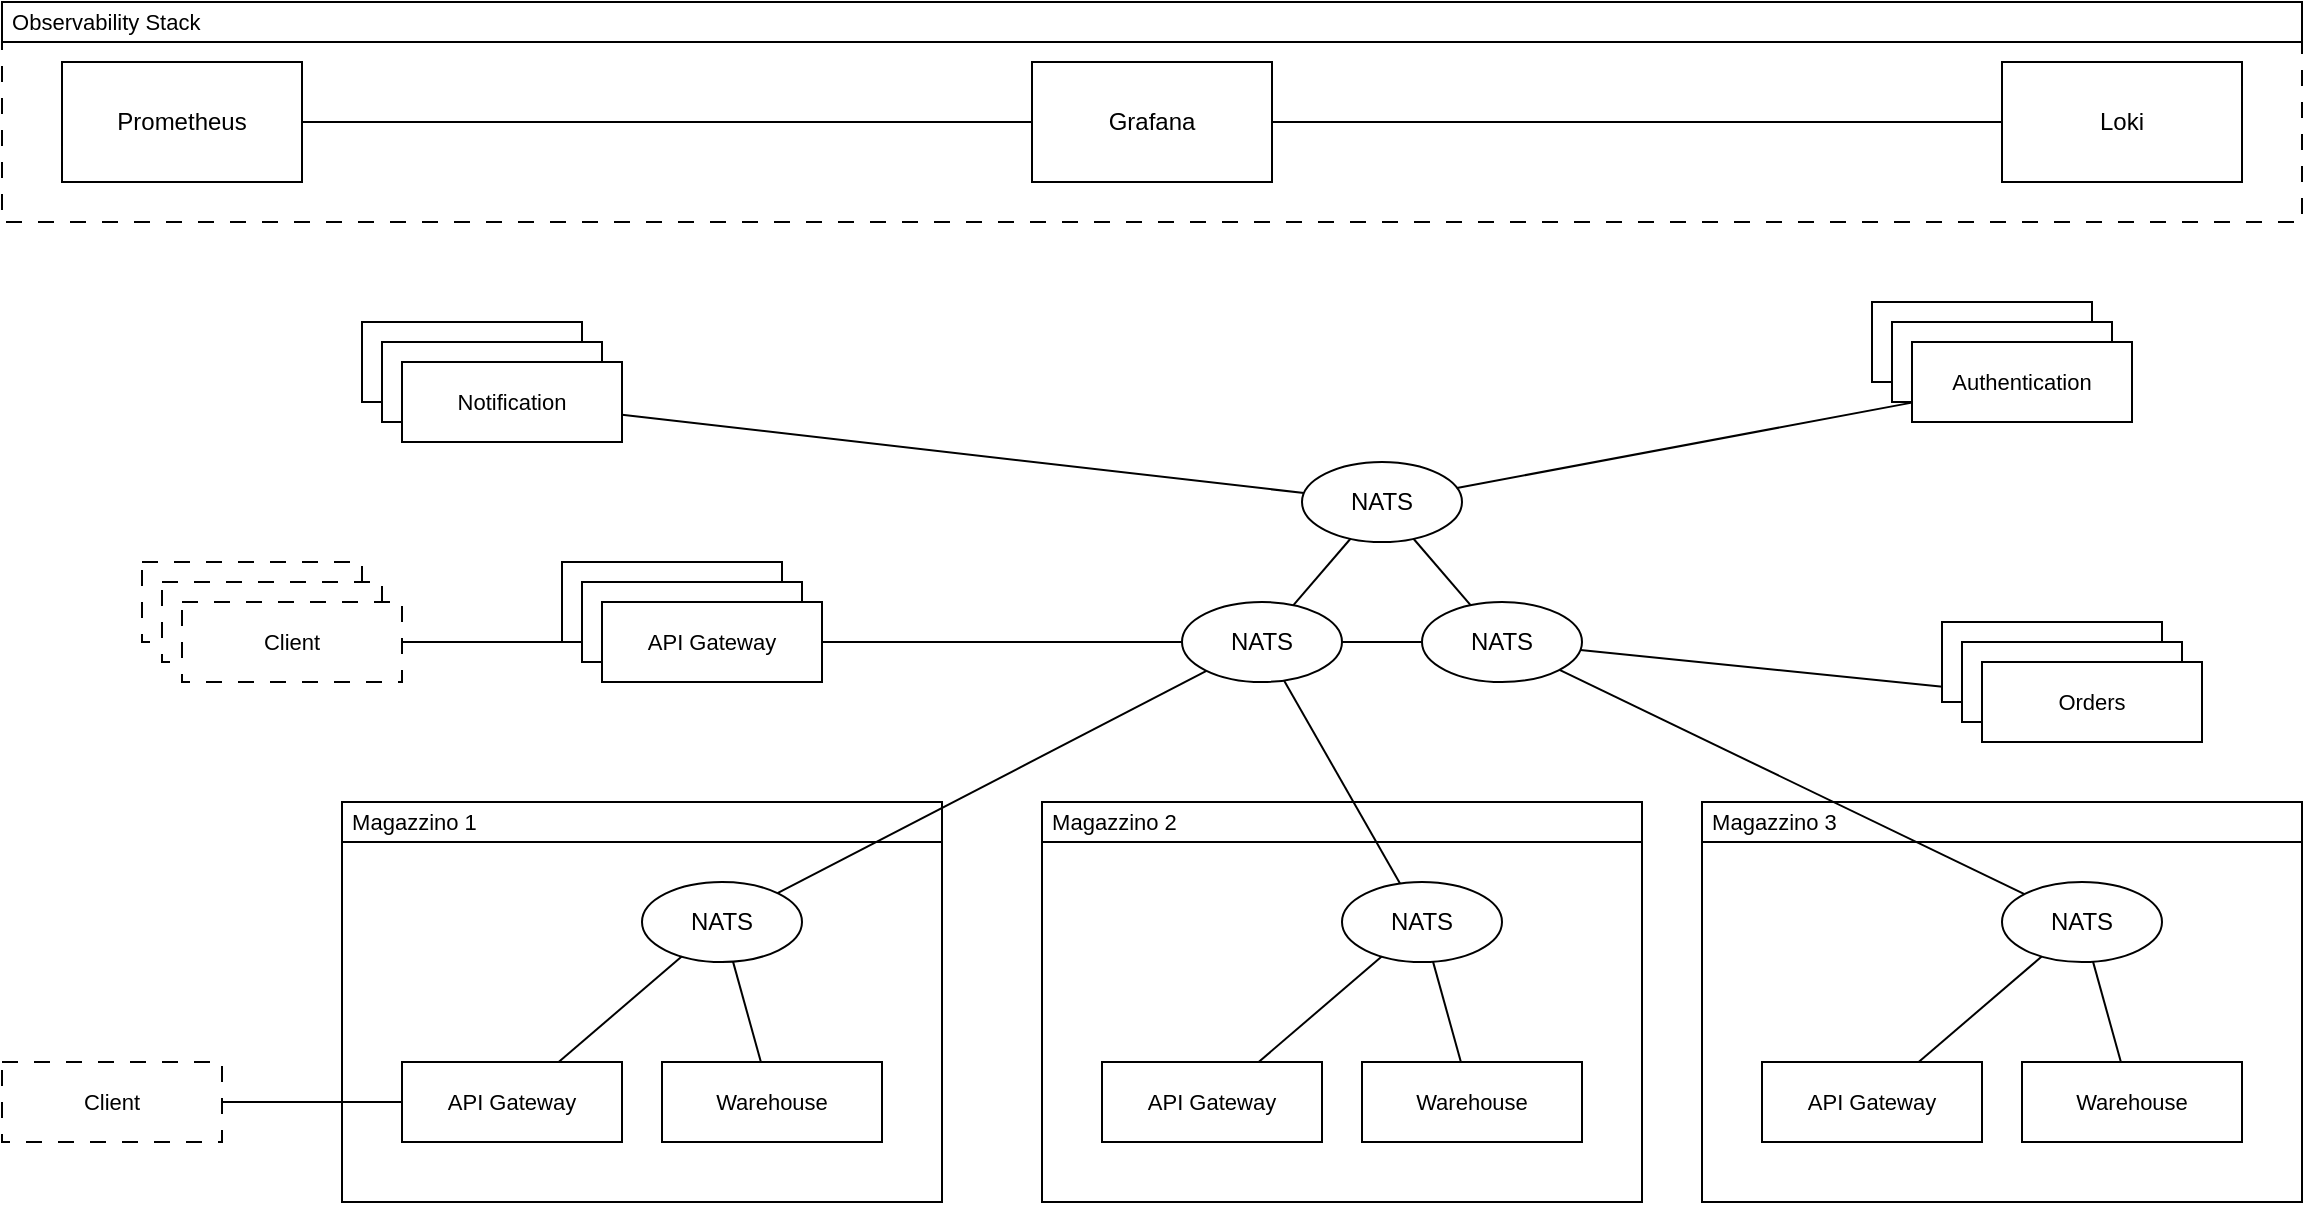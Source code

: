 <mxfile version="26.2.9">
  <diagram name="Pagina-1" id="GbZ07KO3l87yXFm8Z4hl">
    <mxGraphModel dx="1566" dy="769" grid="1" gridSize="10" guides="1" tooltips="1" connect="1" arrows="1" fold="1" page="1" pageScale="1" pageWidth="10000" pageHeight="10000" math="0" shadow="0">
      <root>
        <mxCell id="0" />
        <mxCell id="1" parent="0" />
        <mxCell id="BiPedtlE2i4GuzgPE2tk-40" value="" style="rounded=0;whiteSpace=wrap;html=1;fontFamily=Helvetica;fontSize=11;fontColor=default;labelBackgroundColor=default;" parent="1" vertex="1">
          <mxGeometry x="500" y="740" width="300" height="200" as="geometry" />
        </mxCell>
        <mxCell id="BiPedtlE2i4GuzgPE2tk-41" value="&amp;nbsp;Magazzino 1" style="rounded=0;whiteSpace=wrap;html=1;fontFamily=Helvetica;fontSize=11;fontColor=default;labelBackgroundColor=default;align=left;" parent="1" vertex="1">
          <mxGeometry x="500" y="740" width="300" height="20" as="geometry" />
        </mxCell>
        <mxCell id="BiPedtlE2i4GuzgPE2tk-34" style="edgeStyle=none;shape=connector;rounded=0;orthogonalLoop=1;jettySize=auto;html=1;strokeColor=default;align=center;verticalAlign=middle;fontFamily=Helvetica;fontSize=11;fontColor=default;labelBackgroundColor=default;startFill=0;endArrow=none;" parent="1" source="BiPedtlE2i4GuzgPE2tk-33" target="BiPedtlE2i4GuzgPE2tk-24" edge="1">
          <mxGeometry relative="1" as="geometry" />
        </mxCell>
        <mxCell id="BiPedtlE2i4GuzgPE2tk-5" style="rounded=0;orthogonalLoop=1;jettySize=auto;html=1;endArrow=none;startFill=0;" parent="1" source="BiPedtlE2i4GuzgPE2tk-2" target="BiPedtlE2i4GuzgPE2tk-3" edge="1">
          <mxGeometry relative="1" as="geometry" />
        </mxCell>
        <mxCell id="BiPedtlE2i4GuzgPE2tk-2" value="&lt;div&gt;NATS&lt;/div&gt;" style="ellipse;whiteSpace=wrap;html=1;" parent="1" vertex="1">
          <mxGeometry x="920" y="640" width="80" height="40" as="geometry" />
        </mxCell>
        <mxCell id="BiPedtlE2i4GuzgPE2tk-3" value="&lt;div&gt;NATS&lt;/div&gt;" style="ellipse;whiteSpace=wrap;html=1;" parent="1" vertex="1">
          <mxGeometry x="980" y="570" width="80" height="40" as="geometry" />
        </mxCell>
        <mxCell id="BiPedtlE2i4GuzgPE2tk-6" style="edgeStyle=none;shape=connector;rounded=0;orthogonalLoop=1;jettySize=auto;html=1;strokeColor=default;align=center;verticalAlign=middle;fontFamily=Helvetica;fontSize=11;fontColor=default;labelBackgroundColor=default;startFill=0;endArrow=none;" parent="1" source="BiPedtlE2i4GuzgPE2tk-4" target="BiPedtlE2i4GuzgPE2tk-3" edge="1">
          <mxGeometry relative="1" as="geometry" />
        </mxCell>
        <mxCell id="BiPedtlE2i4GuzgPE2tk-7" style="edgeStyle=none;shape=connector;rounded=0;orthogonalLoop=1;jettySize=auto;html=1;strokeColor=default;align=center;verticalAlign=middle;fontFamily=Helvetica;fontSize=11;fontColor=default;labelBackgroundColor=default;startFill=0;endArrow=none;" parent="1" source="BiPedtlE2i4GuzgPE2tk-4" target="BiPedtlE2i4GuzgPE2tk-2" edge="1">
          <mxGeometry relative="1" as="geometry" />
        </mxCell>
        <mxCell id="BiPedtlE2i4GuzgPE2tk-4" value="&lt;div&gt;NATS&lt;/div&gt;" style="ellipse;whiteSpace=wrap;html=1;" parent="1" vertex="1">
          <mxGeometry x="1040" y="640" width="80" height="40" as="geometry" />
        </mxCell>
        <mxCell id="BiPedtlE2i4GuzgPE2tk-8" value="Authentication" style="rounded=0;whiteSpace=wrap;html=1;fontFamily=Helvetica;fontSize=11;fontColor=default;labelBackgroundColor=default;" parent="1" vertex="1">
          <mxGeometry x="1265" y="490" width="110" height="40" as="geometry" />
        </mxCell>
        <mxCell id="BiPedtlE2i4GuzgPE2tk-11" style="edgeStyle=none;shape=connector;rounded=0;orthogonalLoop=1;jettySize=auto;html=1;strokeColor=default;align=center;verticalAlign=middle;fontFamily=Helvetica;fontSize=11;fontColor=default;labelBackgroundColor=default;startFill=0;endArrow=none;" parent="1" source="BiPedtlE2i4GuzgPE2tk-10" target="BiPedtlE2i4GuzgPE2tk-3" edge="1">
          <mxGeometry relative="1" as="geometry" />
        </mxCell>
        <mxCell id="BiPedtlE2i4GuzgPE2tk-9" value="Authentication" style="rounded=0;whiteSpace=wrap;html=1;fontFamily=Helvetica;fontSize=11;fontColor=default;labelBackgroundColor=default;" parent="1" vertex="1">
          <mxGeometry x="1275" y="500" width="110" height="40" as="geometry" />
        </mxCell>
        <mxCell id="BiPedtlE2i4GuzgPE2tk-10" value="Authentication" style="rounded=0;whiteSpace=wrap;html=1;fontFamily=Helvetica;fontSize=11;fontColor=default;labelBackgroundColor=default;" parent="1" vertex="1">
          <mxGeometry x="1285" y="510" width="110" height="40" as="geometry" />
        </mxCell>
        <mxCell id="BiPedtlE2i4GuzgPE2tk-16" style="edgeStyle=none;shape=connector;rounded=0;orthogonalLoop=1;jettySize=auto;html=1;strokeColor=default;align=center;verticalAlign=middle;fontFamily=Helvetica;fontSize=11;fontColor=default;labelBackgroundColor=default;startFill=0;endArrow=none;" parent="1" source="BiPedtlE2i4GuzgPE2tk-15" target="BiPedtlE2i4GuzgPE2tk-4" edge="1">
          <mxGeometry relative="1" as="geometry" />
        </mxCell>
        <mxCell id="BiPedtlE2i4GuzgPE2tk-13" value="Orders" style="rounded=0;whiteSpace=wrap;html=1;fontFamily=Helvetica;fontSize=11;fontColor=default;labelBackgroundColor=default;" parent="1" vertex="1">
          <mxGeometry x="1300" y="650" width="110" height="40" as="geometry" />
        </mxCell>
        <mxCell id="BiPedtlE2i4GuzgPE2tk-14" value="Orders" style="rounded=0;whiteSpace=wrap;html=1;fontFamily=Helvetica;fontSize=11;fontColor=default;labelBackgroundColor=default;" parent="1" vertex="1">
          <mxGeometry x="1310" y="660" width="110" height="40" as="geometry" />
        </mxCell>
        <mxCell id="BiPedtlE2i4GuzgPE2tk-15" value="Orders" style="rounded=0;whiteSpace=wrap;html=1;fontFamily=Helvetica;fontSize=11;fontColor=default;labelBackgroundColor=default;" parent="1" vertex="1">
          <mxGeometry x="1320" y="670" width="110" height="40" as="geometry" />
        </mxCell>
        <mxCell id="BiPedtlE2i4GuzgPE2tk-17" value="Authentication" style="rounded=0;whiteSpace=wrap;html=1;fontFamily=Helvetica;fontSize=11;fontColor=default;labelBackgroundColor=default;" parent="1" vertex="1">
          <mxGeometry x="510" y="500" width="110" height="40" as="geometry" />
        </mxCell>
        <mxCell id="BiPedtlE2i4GuzgPE2tk-18" value="Authentication" style="rounded=0;whiteSpace=wrap;html=1;fontFamily=Helvetica;fontSize=11;fontColor=default;labelBackgroundColor=default;" parent="1" vertex="1">
          <mxGeometry x="520" y="510" width="110" height="40" as="geometry" />
        </mxCell>
        <mxCell id="BiPedtlE2i4GuzgPE2tk-20" style="edgeStyle=none;shape=connector;rounded=0;orthogonalLoop=1;jettySize=auto;html=1;strokeColor=default;align=center;verticalAlign=middle;fontFamily=Helvetica;fontSize=11;fontColor=default;labelBackgroundColor=default;startFill=0;endArrow=none;" parent="1" source="BiPedtlE2i4GuzgPE2tk-19" target="BiPedtlE2i4GuzgPE2tk-3" edge="1">
          <mxGeometry relative="1" as="geometry" />
        </mxCell>
        <mxCell id="BiPedtlE2i4GuzgPE2tk-19" value="Notification" style="rounded=0;whiteSpace=wrap;html=1;fontFamily=Helvetica;fontSize=11;fontColor=default;labelBackgroundColor=default;" parent="1" vertex="1">
          <mxGeometry x="530" y="520" width="110" height="40" as="geometry" />
        </mxCell>
        <mxCell id="BiPedtlE2i4GuzgPE2tk-22" value="Authentication" style="rounded=0;whiteSpace=wrap;html=1;fontFamily=Helvetica;fontSize=11;fontColor=default;labelBackgroundColor=default;" parent="1" vertex="1">
          <mxGeometry x="610" y="620" width="110" height="40" as="geometry" />
        </mxCell>
        <mxCell id="BiPedtlE2i4GuzgPE2tk-23" value="Authentication" style="rounded=0;whiteSpace=wrap;html=1;fontFamily=Helvetica;fontSize=11;fontColor=default;labelBackgroundColor=default;" parent="1" vertex="1">
          <mxGeometry x="620" y="630" width="110" height="40" as="geometry" />
        </mxCell>
        <mxCell id="BiPedtlE2i4GuzgPE2tk-25" style="edgeStyle=none;shape=connector;rounded=0;orthogonalLoop=1;jettySize=auto;html=1;strokeColor=default;align=center;verticalAlign=middle;fontFamily=Helvetica;fontSize=11;fontColor=default;labelBackgroundColor=default;startFill=0;endArrow=none;" parent="1" source="BiPedtlE2i4GuzgPE2tk-24" target="BiPedtlE2i4GuzgPE2tk-2" edge="1">
          <mxGeometry relative="1" as="geometry" />
        </mxCell>
        <mxCell id="BiPedtlE2i4GuzgPE2tk-24" value="API Gateway" style="rounded=0;whiteSpace=wrap;html=1;fontFamily=Helvetica;fontSize=11;fontColor=default;labelBackgroundColor=default;" parent="1" vertex="1">
          <mxGeometry x="630" y="640" width="110" height="40" as="geometry" />
        </mxCell>
        <mxCell id="BiPedtlE2i4GuzgPE2tk-39" style="edgeStyle=none;shape=connector;rounded=0;orthogonalLoop=1;jettySize=auto;html=1;strokeColor=default;align=center;verticalAlign=middle;fontFamily=Helvetica;fontSize=11;fontColor=default;labelBackgroundColor=default;startFill=0;endArrow=none;" parent="1" source="BiPedtlE2i4GuzgPE2tk-27" target="BiPedtlE2i4GuzgPE2tk-2" edge="1">
          <mxGeometry relative="1" as="geometry" />
        </mxCell>
        <mxCell id="BiPedtlE2i4GuzgPE2tk-27" value="&lt;div&gt;NATS&lt;/div&gt;" style="ellipse;whiteSpace=wrap;html=1;" parent="1" vertex="1">
          <mxGeometry x="650" y="780" width="80" height="40" as="geometry" />
        </mxCell>
        <mxCell id="BiPedtlE2i4GuzgPE2tk-37" style="edgeStyle=none;shape=connector;rounded=0;orthogonalLoop=1;jettySize=auto;html=1;strokeColor=default;align=center;verticalAlign=middle;fontFamily=Helvetica;fontSize=11;fontColor=default;labelBackgroundColor=default;startFill=0;endArrow=none;" parent="1" source="BiPedtlE2i4GuzgPE2tk-29" target="BiPedtlE2i4GuzgPE2tk-27" edge="1">
          <mxGeometry relative="1" as="geometry" />
        </mxCell>
        <mxCell id="BiPedtlE2i4GuzgPE2tk-29" value="API Gateway" style="rounded=0;whiteSpace=wrap;html=1;fontFamily=Helvetica;fontSize=11;fontColor=default;labelBackgroundColor=default;" parent="1" vertex="1">
          <mxGeometry x="530" y="870" width="110" height="40" as="geometry" />
        </mxCell>
        <mxCell id="BiPedtlE2i4GuzgPE2tk-38" style="edgeStyle=none;shape=connector;rounded=0;orthogonalLoop=1;jettySize=auto;html=1;strokeColor=default;align=center;verticalAlign=middle;fontFamily=Helvetica;fontSize=11;fontColor=default;labelBackgroundColor=default;startFill=0;endArrow=none;" parent="1" source="BiPedtlE2i4GuzgPE2tk-30" target="BiPedtlE2i4GuzgPE2tk-27" edge="1">
          <mxGeometry relative="1" as="geometry" />
        </mxCell>
        <mxCell id="BiPedtlE2i4GuzgPE2tk-30" value="Warehouse" style="rounded=0;whiteSpace=wrap;html=1;fontFamily=Helvetica;fontSize=11;fontColor=default;labelBackgroundColor=default;" parent="1" vertex="1">
          <mxGeometry x="660" y="870" width="110" height="40" as="geometry" />
        </mxCell>
        <mxCell id="BiPedtlE2i4GuzgPE2tk-31" value="Authentication" style="rounded=0;whiteSpace=wrap;html=1;fontFamily=Helvetica;fontSize=11;fontColor=default;labelBackgroundColor=default;dashed=1;dashPattern=8 8;" parent="1" vertex="1">
          <mxGeometry x="400" y="620" width="110" height="40" as="geometry" />
        </mxCell>
        <mxCell id="BiPedtlE2i4GuzgPE2tk-32" value="Authentication" style="rounded=0;whiteSpace=wrap;html=1;fontFamily=Helvetica;fontSize=11;fontColor=default;labelBackgroundColor=default;dashed=1;dashPattern=8 8;" parent="1" vertex="1">
          <mxGeometry x="410" y="630" width="110" height="40" as="geometry" />
        </mxCell>
        <mxCell id="BiPedtlE2i4GuzgPE2tk-33" value="Client" style="rounded=0;whiteSpace=wrap;html=1;fontFamily=Helvetica;fontSize=11;fontColor=default;labelBackgroundColor=default;dashed=1;dashPattern=8 8;shadow=0;" parent="1" vertex="1">
          <mxGeometry x="420" y="640" width="110" height="40" as="geometry" />
        </mxCell>
        <mxCell id="BiPedtlE2i4GuzgPE2tk-36" style="edgeStyle=none;shape=connector;rounded=0;orthogonalLoop=1;jettySize=auto;html=1;strokeColor=default;align=center;verticalAlign=middle;fontFamily=Helvetica;fontSize=11;fontColor=default;labelBackgroundColor=default;startFill=0;endArrow=none;" parent="1" source="BiPedtlE2i4GuzgPE2tk-35" target="BiPedtlE2i4GuzgPE2tk-29" edge="1">
          <mxGeometry relative="1" as="geometry" />
        </mxCell>
        <mxCell id="BiPedtlE2i4GuzgPE2tk-35" value="Client" style="rounded=0;whiteSpace=wrap;html=1;fontFamily=Helvetica;fontSize=11;fontColor=default;labelBackgroundColor=default;dashed=1;dashPattern=8 8;" parent="1" vertex="1">
          <mxGeometry x="330" y="870" width="110" height="40" as="geometry" />
        </mxCell>
        <mxCell id="BiPedtlE2i4GuzgPE2tk-42" value="" style="rounded=0;whiteSpace=wrap;html=1;fontFamily=Helvetica;fontSize=11;fontColor=default;labelBackgroundColor=default;" parent="1" vertex="1">
          <mxGeometry x="850" y="740" width="300" height="200" as="geometry" />
        </mxCell>
        <mxCell id="BiPedtlE2i4GuzgPE2tk-43" value="&amp;nbsp;Magazzino 2" style="rounded=0;whiteSpace=wrap;html=1;fontFamily=Helvetica;fontSize=11;fontColor=default;labelBackgroundColor=default;align=left;" parent="1" vertex="1">
          <mxGeometry x="850" y="740" width="300" height="20" as="geometry" />
        </mxCell>
        <mxCell id="BiPedtlE2i4GuzgPE2tk-44" value="&lt;div&gt;NATS&lt;/div&gt;" style="ellipse;whiteSpace=wrap;html=1;" parent="1" vertex="1">
          <mxGeometry x="1000" y="780" width="80" height="40" as="geometry" />
        </mxCell>
        <mxCell id="BiPedtlE2i4GuzgPE2tk-45" style="edgeStyle=none;shape=connector;rounded=0;orthogonalLoop=1;jettySize=auto;html=1;strokeColor=default;align=center;verticalAlign=middle;fontFamily=Helvetica;fontSize=11;fontColor=default;labelBackgroundColor=default;startFill=0;endArrow=none;" parent="1" source="BiPedtlE2i4GuzgPE2tk-46" target="BiPedtlE2i4GuzgPE2tk-44" edge="1">
          <mxGeometry relative="1" as="geometry" />
        </mxCell>
        <mxCell id="BiPedtlE2i4GuzgPE2tk-46" value="API Gateway" style="rounded=0;whiteSpace=wrap;html=1;fontFamily=Helvetica;fontSize=11;fontColor=default;labelBackgroundColor=default;" parent="1" vertex="1">
          <mxGeometry x="880" y="870" width="110" height="40" as="geometry" />
        </mxCell>
        <mxCell id="BiPedtlE2i4GuzgPE2tk-47" style="edgeStyle=none;shape=connector;rounded=0;orthogonalLoop=1;jettySize=auto;html=1;strokeColor=default;align=center;verticalAlign=middle;fontFamily=Helvetica;fontSize=11;fontColor=default;labelBackgroundColor=default;startFill=0;endArrow=none;" parent="1" source="BiPedtlE2i4GuzgPE2tk-48" target="BiPedtlE2i4GuzgPE2tk-44" edge="1">
          <mxGeometry relative="1" as="geometry" />
        </mxCell>
        <mxCell id="BiPedtlE2i4GuzgPE2tk-48" value="Warehouse" style="rounded=0;whiteSpace=wrap;html=1;fontFamily=Helvetica;fontSize=11;fontColor=default;labelBackgroundColor=default;" parent="1" vertex="1">
          <mxGeometry x="1010" y="870" width="110" height="40" as="geometry" />
        </mxCell>
        <mxCell id="BiPedtlE2i4GuzgPE2tk-51" value="" style="rounded=0;whiteSpace=wrap;html=1;fontFamily=Helvetica;fontSize=11;fontColor=default;labelBackgroundColor=default;" parent="1" vertex="1">
          <mxGeometry x="1180" y="740" width="300" height="200" as="geometry" />
        </mxCell>
        <mxCell id="BiPedtlE2i4GuzgPE2tk-52" value="&amp;nbsp;Magazzino 3" style="rounded=0;whiteSpace=wrap;html=1;fontFamily=Helvetica;fontSize=11;fontColor=default;labelBackgroundColor=default;align=left;" parent="1" vertex="1">
          <mxGeometry x="1180" y="740" width="300" height="20" as="geometry" />
        </mxCell>
        <mxCell id="BiPedtlE2i4GuzgPE2tk-53" value="&lt;div&gt;NATS&lt;/div&gt;" style="ellipse;whiteSpace=wrap;html=1;" parent="1" vertex="1">
          <mxGeometry x="1330" y="780" width="80" height="40" as="geometry" />
        </mxCell>
        <mxCell id="BiPedtlE2i4GuzgPE2tk-54" style="edgeStyle=none;shape=connector;rounded=0;orthogonalLoop=1;jettySize=auto;html=1;strokeColor=default;align=center;verticalAlign=middle;fontFamily=Helvetica;fontSize=11;fontColor=default;labelBackgroundColor=default;startFill=0;endArrow=none;" parent="1" source="BiPedtlE2i4GuzgPE2tk-55" target="BiPedtlE2i4GuzgPE2tk-53" edge="1">
          <mxGeometry relative="1" as="geometry" />
        </mxCell>
        <mxCell id="BiPedtlE2i4GuzgPE2tk-55" value="API Gateway" style="rounded=0;whiteSpace=wrap;html=1;fontFamily=Helvetica;fontSize=11;fontColor=default;labelBackgroundColor=default;" parent="1" vertex="1">
          <mxGeometry x="1210" y="870" width="110" height="40" as="geometry" />
        </mxCell>
        <mxCell id="BiPedtlE2i4GuzgPE2tk-56" style="edgeStyle=none;shape=connector;rounded=0;orthogonalLoop=1;jettySize=auto;html=1;strokeColor=default;align=center;verticalAlign=middle;fontFamily=Helvetica;fontSize=11;fontColor=default;labelBackgroundColor=default;startFill=0;endArrow=none;" parent="1" source="BiPedtlE2i4GuzgPE2tk-57" target="BiPedtlE2i4GuzgPE2tk-53" edge="1">
          <mxGeometry relative="1" as="geometry" />
        </mxCell>
        <mxCell id="BiPedtlE2i4GuzgPE2tk-57" value="Warehouse" style="rounded=0;whiteSpace=wrap;html=1;fontFamily=Helvetica;fontSize=11;fontColor=default;labelBackgroundColor=default;" parent="1" vertex="1">
          <mxGeometry x="1340" y="870" width="110" height="40" as="geometry" />
        </mxCell>
        <mxCell id="BiPedtlE2i4GuzgPE2tk-61" style="edgeStyle=none;shape=connector;rounded=0;orthogonalLoop=1;jettySize=auto;html=1;strokeColor=default;align=center;verticalAlign=middle;fontFamily=Helvetica;fontSize=11;fontColor=default;labelBackgroundColor=default;startFill=0;endArrow=none;" parent="1" source="BiPedtlE2i4GuzgPE2tk-4" target="BiPedtlE2i4GuzgPE2tk-53" edge="1">
          <mxGeometry relative="1" as="geometry" />
        </mxCell>
        <mxCell id="BiPedtlE2i4GuzgPE2tk-60" style="edgeStyle=none;shape=connector;rounded=0;orthogonalLoop=1;jettySize=auto;html=1;strokeColor=default;align=center;verticalAlign=middle;fontFamily=Helvetica;fontSize=11;fontColor=default;labelBackgroundColor=default;startFill=0;endArrow=none;" parent="1" source="BiPedtlE2i4GuzgPE2tk-2" target="BiPedtlE2i4GuzgPE2tk-44" edge="1">
          <mxGeometry relative="1" as="geometry" />
        </mxCell>
        <mxCell id="859pEEn_j8q50pBazonM-8" value="" style="rounded=0;whiteSpace=wrap;html=1;dashed=1;dashPattern=8 8;" vertex="1" parent="1">
          <mxGeometry x="330" y="340" width="1150" height="110" as="geometry" />
        </mxCell>
        <mxCell id="859pEEn_j8q50pBazonM-9" value="Prometheus" style="rounded=0;whiteSpace=wrap;html=1;" vertex="1" parent="1">
          <mxGeometry x="360" y="370" width="120" height="60" as="geometry" />
        </mxCell>
        <mxCell id="859pEEn_j8q50pBazonM-10" value="Loki" style="rounded=0;whiteSpace=wrap;html=1;" vertex="1" parent="1">
          <mxGeometry x="1330" y="370" width="120" height="60" as="geometry" />
        </mxCell>
        <mxCell id="859pEEn_j8q50pBazonM-14" style="rounded=0;orthogonalLoop=1;jettySize=auto;html=1;endArrow=none;startFill=0;" edge="1" parent="1" source="859pEEn_j8q50pBazonM-12" target="859pEEn_j8q50pBazonM-10">
          <mxGeometry relative="1" as="geometry" />
        </mxCell>
        <mxCell id="859pEEn_j8q50pBazonM-16" style="edgeStyle=none;shape=connector;rounded=0;orthogonalLoop=1;jettySize=auto;html=1;strokeColor=default;align=center;verticalAlign=middle;fontFamily=Helvetica;fontSize=11;fontColor=default;labelBackgroundColor=default;startFill=0;endArrow=none;" edge="1" parent="1" source="859pEEn_j8q50pBazonM-12" target="859pEEn_j8q50pBazonM-9">
          <mxGeometry relative="1" as="geometry" />
        </mxCell>
        <mxCell id="859pEEn_j8q50pBazonM-12" value="Grafana" style="rounded=0;whiteSpace=wrap;html=1;" vertex="1" parent="1">
          <mxGeometry x="845" y="370" width="120" height="60" as="geometry" />
        </mxCell>
        <mxCell id="859pEEn_j8q50pBazonM-17" value="&amp;nbsp;Observability Stack" style="rounded=0;whiteSpace=wrap;html=1;fontFamily=Helvetica;fontSize=11;fontColor=default;labelBackgroundColor=default;align=left;" vertex="1" parent="1">
          <mxGeometry x="330" y="340" width="1150" height="20" as="geometry" />
        </mxCell>
      </root>
    </mxGraphModel>
  </diagram>
</mxfile>
